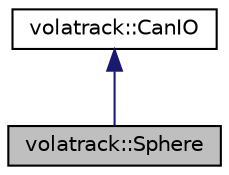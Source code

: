 digraph "volatrack::Sphere"
{
 // LATEX_PDF_SIZE
  edge [fontname="Helvetica",fontsize="10",labelfontname="Helvetica",labelfontsize="10"];
  node [fontname="Helvetica",fontsize="10",shape=record];
  Node1 [label="volatrack::Sphere",height=0.2,width=0.4,color="black", fillcolor="grey75", style="filled", fontcolor="black",tooltip="a sphere approximates a soil particle on the moon"];
  Node2 -> Node1 [dir="back",color="midnightblue",fontsize="10",style="solid",fontname="Helvetica"];
  Node2 [label="volatrack::CanIO",height=0.2,width=0.4,color="black", fillcolor="white", style="filled",URL="$structvolatrack_1_1CanIO.html",tooltip=" "];
}
